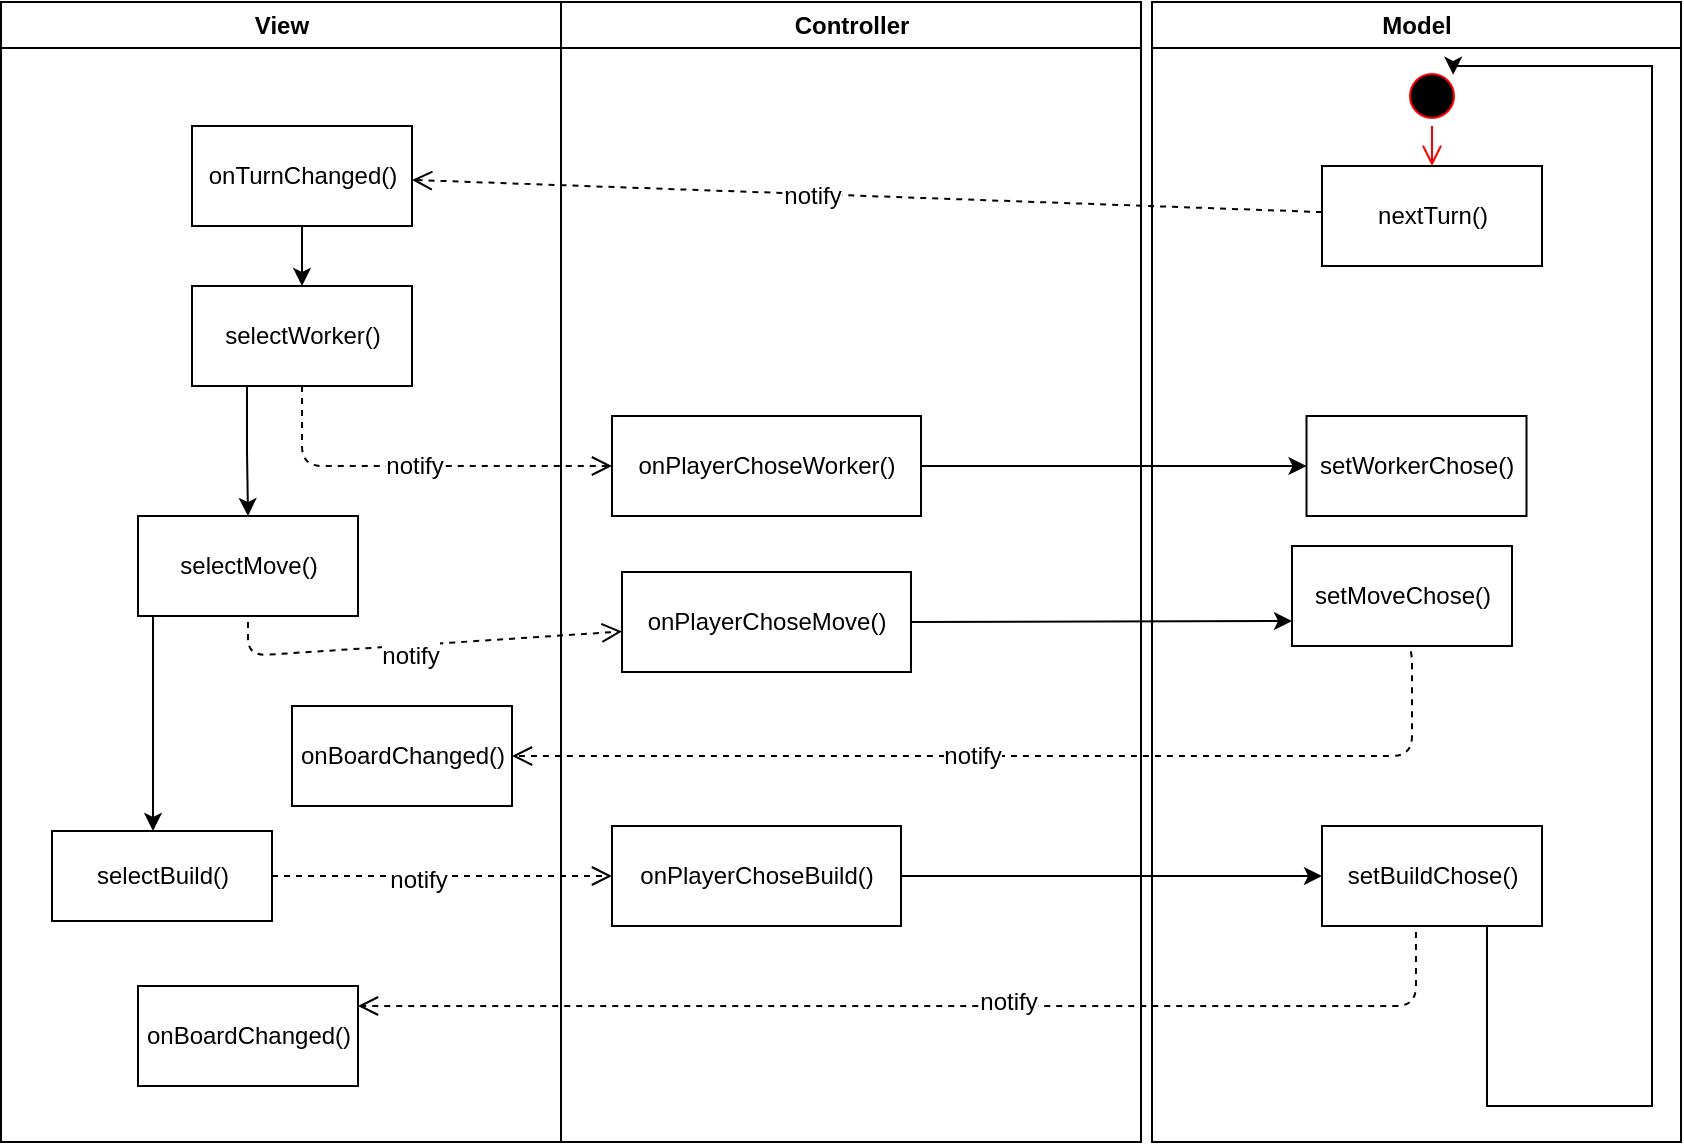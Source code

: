 <mxfile version="12.9.5" type="device"><diagram name="Page-1" id="e7e014a7-5840-1c2e-5031-d8a46d1fe8dd"><mxGraphModel dx="1662" dy="791" grid="1" gridSize="10" guides="1" tooltips="1" connect="1" arrows="1" fold="1" page="1" pageScale="1" pageWidth="1169" pageHeight="826" background="#ffffff" math="0" shadow="0"><root><mxCell id="0"/><mxCell id="1" parent="0"/><mxCell id="2" value="View" style="swimlane;whiteSpace=wrap" parent="1" vertex="1"><mxGeometry x="164.5" y="128" width="280" height="570" as="geometry"/></mxCell><mxCell id="_fowUainpprfO0C2fuAO-46" value="selectWorker()" style="html=1;" parent="2" vertex="1"><mxGeometry x="95.5" y="142" width="110" height="50" as="geometry"/></mxCell><mxCell id="_fowUainpprfO0C2fuAO-53" value="selectMove()" style="html=1;" parent="2" vertex="1"><mxGeometry x="68.5" y="257" width="110" height="50" as="geometry"/></mxCell><mxCell id="_fowUainpprfO0C2fuAO-52" style="edgeStyle=orthogonalEdgeStyle;rounded=0;orthogonalLoop=1;jettySize=auto;html=1;exitX=0.25;exitY=1;exitDx=0;exitDy=0;" parent="2" source="_fowUainpprfO0C2fuAO-46" target="_fowUainpprfO0C2fuAO-53" edge="1"><mxGeometry relative="1" as="geometry"><mxPoint x="123.5" y="272" as="targetPoint"/></mxGeometry></mxCell><mxCell id="_fowUainpprfO0C2fuAO-63" style="edgeStyle=orthogonalEdgeStyle;rounded=0;orthogonalLoop=1;jettySize=auto;html=1;exitX=0.5;exitY=1;exitDx=0;exitDy=0;entryX=0.5;entryY=0;entryDx=0;entryDy=0;" parent="2" source="_fowUainpprfO0C2fuAO-61" target="_fowUainpprfO0C2fuAO-46" edge="1"><mxGeometry relative="1" as="geometry"/></mxCell><mxCell id="_fowUainpprfO0C2fuAO-61" value="onTurnChanged()" style="html=1;" parent="2" vertex="1"><mxGeometry x="95.5" y="62" width="110" height="50" as="geometry"/></mxCell><mxCell id="_fowUainpprfO0C2fuAO-87" value="onBoardChanged()" style="html=1;" parent="2" vertex="1"><mxGeometry x="68.5" y="492" width="110" height="50" as="geometry"/></mxCell><mxCell id="_fowUainpprfO0C2fuAO-59" value="selectBuild()" style="html=1;" parent="2" vertex="1"><mxGeometry x="25.5" y="414.5" width="110" height="45" as="geometry"/></mxCell><mxCell id="_fowUainpprfO0C2fuAO-56" style="edgeStyle=orthogonalEdgeStyle;rounded=0;orthogonalLoop=1;jettySize=auto;html=1;exitX=0.25;exitY=1;exitDx=0;exitDy=0;" parent="2" source="_fowUainpprfO0C2fuAO-53" target="_fowUainpprfO0C2fuAO-59" edge="1"><mxGeometry relative="1" as="geometry"><mxPoint x="96.5" y="422" as="targetPoint"/><Array as="points"><mxPoint x="76" y="307"/></Array></mxGeometry></mxCell><mxCell id="Y26vNsY1FQDO0YQF0dEl-5" value="onBoardChanged()" style="html=1;" vertex="1" parent="2"><mxGeometry x="145.5" y="352" width="110" height="50" as="geometry"/></mxCell><mxCell id="3" value="Controller" style="swimlane;whiteSpace=wrap" parent="1" vertex="1"><mxGeometry x="444.5" y="128" width="290" height="570" as="geometry"/></mxCell><mxCell id="_fowUainpprfO0C2fuAO-49" value="onPlayerChoseWorker()" style="html=1;" parent="3" vertex="1"><mxGeometry x="25.5" y="207" width="154.5" height="50" as="geometry"/></mxCell><mxCell id="_fowUainpprfO0C2fuAO-58" value="onPlayerChoseMove()" style="html=1;" parent="3" vertex="1"><mxGeometry x="30.5" y="285" width="144.5" height="50" as="geometry"/></mxCell><mxCell id="_fowUainpprfO0C2fuAO-60" value="onPlayerChoseBuild()" style="html=1;" parent="3" vertex="1"><mxGeometry x="25.5" y="412" width="144.5" height="50" as="geometry"/></mxCell><mxCell id="4" value="Model" style="swimlane;whiteSpace=wrap" parent="1" vertex="1"><mxGeometry x="740" y="128" width="264.5" height="570" as="geometry"/></mxCell><mxCell id="_fowUainpprfO0C2fuAO-41" value="" style="ellipse;html=1;shape=startState;fillColor=#000000;strokeColor=#ff0000;" parent="4" vertex="1"><mxGeometry x="125" y="32" width="30" height="30" as="geometry"/></mxCell><mxCell id="_fowUainpprfO0C2fuAO-42" value="" style="edgeStyle=orthogonalEdgeStyle;html=1;verticalAlign=bottom;endArrow=open;endSize=8;strokeColor=#ff0000;" parent="4" source="_fowUainpprfO0C2fuAO-41" target="_fowUainpprfO0C2fuAO-43" edge="1"><mxGeometry relative="1" as="geometry"><mxPoint x="140.5" y="102" as="targetPoint"/></mxGeometry></mxCell><mxCell id="_fowUainpprfO0C2fuAO-43" value="nextTurn()" style="html=1;" parent="4" vertex="1"><mxGeometry x="85" y="82" width="110" height="50" as="geometry"/></mxCell><mxCell id="_fowUainpprfO0C2fuAO-82" value="setWorkerChose()" style="html=1;" parent="4" vertex="1"><mxGeometry x="77.25" y="207" width="110" height="50" as="geometry"/></mxCell><mxCell id="_fowUainpprfO0C2fuAO-83" value="setMoveChose()" style="html=1;" parent="4" vertex="1"><mxGeometry x="70" y="272" width="110" height="50" as="geometry"/></mxCell><mxCell id="_fowUainpprfO0C2fuAO-84" value="setBuildChose()" style="html=1;" parent="4" vertex="1"><mxGeometry x="85" y="412" width="110" height="50" as="geometry"/></mxCell><mxCell id="_fowUainpprfO0C2fuAO-89" style="edgeStyle=orthogonalEdgeStyle;rounded=0;orthogonalLoop=1;jettySize=auto;html=1;exitX=0.75;exitY=1;exitDx=0;exitDy=0;entryX=1;entryY=0;entryDx=0;entryDy=0;" parent="4" source="_fowUainpprfO0C2fuAO-84" target="_fowUainpprfO0C2fuAO-41" edge="1"><mxGeometry relative="1" as="geometry"><mxPoint x="240" y="32" as="targetPoint"/><Array as="points"><mxPoint x="168" y="552"/><mxPoint x="250" y="552"/><mxPoint x="250" y="32"/><mxPoint x="151" y="32"/></Array></mxGeometry></mxCell><mxCell id="_fowUainpprfO0C2fuAO-45" value="" style="html=1;verticalAlign=bottom;endArrow=open;dashed=1;endSize=8;fontFamily=Helvetica;fontSize=11;fontColor=#000000;align=center;strokeColor=#000000;" parent="1" source="_fowUainpprfO0C2fuAO-43" target="_fowUainpprfO0C2fuAO-61" edge="1"><mxGeometry width="50" height="50" relative="1" as="geometry"><mxPoint x="560" y="490" as="sourcePoint"/><mxPoint x="400" y="255" as="targetPoint"/></mxGeometry></mxCell><mxCell id="_fowUainpprfO0C2fuAO-67" value="notify" style="text;html=1;align=center;verticalAlign=middle;resizable=0;points=[];labelBackgroundColor=#ffffff;" parent="_fowUainpprfO0C2fuAO-45" vertex="1" connectable="0"><mxGeometry x="0.122" y="1" relative="1" as="geometry"><mxPoint as="offset"/></mxGeometry></mxCell><mxCell id="_fowUainpprfO0C2fuAO-48" value="" style="html=1;verticalAlign=bottom;endArrow=open;dashed=1;endSize=8;fontFamily=Helvetica;fontSize=11;fontColor=#000000;align=center;strokeColor=#000000;" parent="1" source="_fowUainpprfO0C2fuAO-46" target="_fowUainpprfO0C2fuAO-49" edge="1"><mxGeometry width="50" height="50" relative="1" as="geometry"><mxPoint x="560" y="490" as="sourcePoint"/><mxPoint x="520" y="360" as="targetPoint"/><Array as="points"><mxPoint x="315" y="360"/></Array></mxGeometry></mxCell><mxCell id="_fowUainpprfO0C2fuAO-71" value="notify" style="text;html=1;align=center;verticalAlign=middle;resizable=0;points=[];labelBackgroundColor=#ffffff;" parent="_fowUainpprfO0C2fuAO-48" vertex="1" connectable="0"><mxGeometry x="-0.02" relative="1" as="geometry"><mxPoint as="offset"/></mxGeometry></mxCell><mxCell id="_fowUainpprfO0C2fuAO-54" value="" style="html=1;verticalAlign=bottom;endArrow=open;dashed=1;endSize=8;fontFamily=Helvetica;fontSize=11;fontColor=#000000;align=center;strokeColor=#000000;" parent="1" target="_fowUainpprfO0C2fuAO-58" edge="1"><mxGeometry width="50" height="50" relative="1" as="geometry"><mxPoint x="288" y="438" as="sourcePoint"/><mxPoint x="520" y="480" as="targetPoint"/><Array as="points"><mxPoint x="288" y="455"/></Array></mxGeometry></mxCell><mxCell id="_fowUainpprfO0C2fuAO-69" value="notify" style="text;html=1;align=center;verticalAlign=middle;resizable=0;points=[];labelBackgroundColor=#ffffff;" parent="_fowUainpprfO0C2fuAO-54" vertex="1" connectable="0"><mxGeometry x="-0.047" y="-5" relative="1" as="geometry"><mxPoint as="offset"/></mxGeometry></mxCell><mxCell id="_fowUainpprfO0C2fuAO-66" style="html=1;verticalAlign=bottom;endArrow=open;dashed=1;endSize=8;fontFamily=Helvetica;fontSize=11;fontColor=#000000;align=center;strokeColor=#000000;edgeStyle=orthogonalEdgeStyle;" parent="1" source="_fowUainpprfO0C2fuAO-59" target="_fowUainpprfO0C2fuAO-60" edge="1"><mxGeometry relative="1" as="geometry"><Array as="points"><mxPoint x="290" y="575"/></Array></mxGeometry></mxCell><mxCell id="_fowUainpprfO0C2fuAO-70" value="notify" style="text;html=1;align=center;verticalAlign=middle;resizable=0;points=[];labelBackgroundColor=#ffffff;" parent="_fowUainpprfO0C2fuAO-66" vertex="1" connectable="0"><mxGeometry x="-0.149" y="-2" relative="1" as="geometry"><mxPoint as="offset"/></mxGeometry></mxCell><mxCell id="_fowUainpprfO0C2fuAO-73" value="" style="endArrow=classic;html=1;exitX=1;exitY=0.5;exitDx=0;exitDy=0;entryX=0;entryY=0.5;entryDx=0;entryDy=0;" parent="1" source="_fowUainpprfO0C2fuAO-49" target="_fowUainpprfO0C2fuAO-82" edge="1"><mxGeometry width="50" height="50" relative="1" as="geometry"><mxPoint x="630" y="360" as="sourcePoint"/><mxPoint x="740" y="360" as="targetPoint"/></mxGeometry></mxCell><mxCell id="_fowUainpprfO0C2fuAO-77" value="" style="endArrow=classic;html=1;exitX=1;exitY=0.5;exitDx=0;exitDy=0;entryX=0;entryY=0.5;entryDx=0;entryDy=0;" parent="1" source="_fowUainpprfO0C2fuAO-60" target="_fowUainpprfO0C2fuAO-84" edge="1"><mxGeometry width="50" height="50" relative="1" as="geometry"><mxPoint x="560" y="550" as="sourcePoint"/><mxPoint x="800" y="565" as="targetPoint"/></mxGeometry></mxCell><mxCell id="_fowUainpprfO0C2fuAO-75" value="" style="endArrow=classic;html=1;exitX=1;exitY=0.5;exitDx=0;exitDy=0;entryX=0;entryY=0.75;entryDx=0;entryDy=0;" parent="1" source="_fowUainpprfO0C2fuAO-58" target="_fowUainpprfO0C2fuAO-83" edge="1"><mxGeometry width="50" height="50" relative="1" as="geometry"><mxPoint x="640" y="484.5" as="sourcePoint"/><mxPoint x="730" y="485" as="targetPoint"/></mxGeometry></mxCell><mxCell id="_fowUainpprfO0C2fuAO-85" style="html=1;verticalAlign=bottom;endArrow=open;dashed=1;endSize=8;fontFamily=Helvetica;fontSize=11;fontColor=#000000;align=center;strokeColor=#000000;edgeStyle=orthogonalEdgeStyle;exitX=0.427;exitY=1.06;exitDx=0;exitDy=0;exitPerimeter=0;" parent="1" source="_fowUainpprfO0C2fuAO-84" target="_fowUainpprfO0C2fuAO-87" edge="1"><mxGeometry relative="1" as="geometry"><mxPoint x="850" y="620" as="sourcePoint"/><mxPoint x="370" y="633" as="targetPoint"/><Array as="points"><mxPoint x="872" y="630"/></Array></mxGeometry></mxCell><mxCell id="_fowUainpprfO0C2fuAO-86" value="notify" style="text;html=1;align=center;verticalAlign=middle;resizable=0;points=[];labelBackgroundColor=#ffffff;" parent="_fowUainpprfO0C2fuAO-85" vertex="1" connectable="0"><mxGeometry x="-0.149" y="-2" relative="1" as="geometry"><mxPoint as="offset"/></mxGeometry></mxCell><mxCell id="Y26vNsY1FQDO0YQF0dEl-7" style="html=1;verticalAlign=bottom;endArrow=open;dashed=1;endSize=8;fontFamily=Helvetica;fontSize=11;fontColor=#000000;align=center;strokeColor=#000000;edgeStyle=orthogonalEdgeStyle;exitX=0.5;exitY=1;exitDx=0;exitDy=0;entryX=1;entryY=0.5;entryDx=0;entryDy=0;" edge="1" parent="1" source="_fowUainpprfO0C2fuAO-83" target="Y26vNsY1FQDO0YQF0dEl-5"><mxGeometry relative="1" as="geometry"><mxPoint x="878.97" y="480" as="sourcePoint"/><mxPoint x="350" y="517" as="targetPoint"/><Array as="points"><mxPoint x="870" y="450"/><mxPoint x="870" y="505"/></Array></mxGeometry></mxCell><mxCell id="Y26vNsY1FQDO0YQF0dEl-8" value="notify" style="text;html=1;align=center;verticalAlign=middle;resizable=0;points=[];labelBackgroundColor=#ffffff;" vertex="1" connectable="0" parent="Y26vNsY1FQDO0YQF0dEl-7"><mxGeometry x="-0.149" y="-2" relative="1" as="geometry"><mxPoint x="-63" y="2" as="offset"/></mxGeometry></mxCell></root></mxGraphModel></diagram></mxfile>